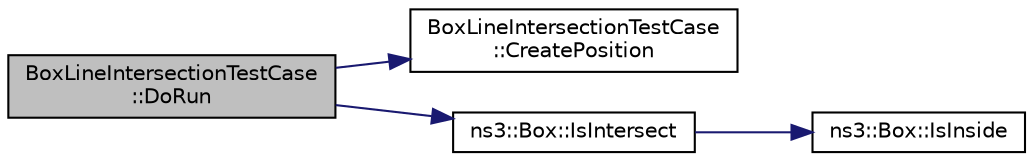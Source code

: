 digraph "BoxLineIntersectionTestCase::DoRun"
{
 // LATEX_PDF_SIZE
  edge [fontname="Helvetica",fontsize="10",labelfontname="Helvetica",labelfontsize="10"];
  node [fontname="Helvetica",fontsize="10",shape=record];
  rankdir="LR";
  Node1 [label="BoxLineIntersectionTestCase\l::DoRun",height=0.2,width=0.4,color="black", fillcolor="grey75", style="filled", fontcolor="black",tooltip="Setup the simulation according to the configuration set by the class constructor, run it,..."];
  Node1 -> Node2 [color="midnightblue",fontsize="10",style="solid",fontname="Helvetica"];
  Node2 [label="BoxLineIntersectionTestCase\l::CreatePosition",height=0.2,width=0.4,color="black", fillcolor="white", style="filled",URL="$class_box_line_intersection_test_case.html#ab3154e472056096b1261465bbb4ced02",tooltip="Create the position as per the given index."];
  Node1 -> Node3 [color="midnightblue",fontsize="10",style="solid",fontname="Helvetica"];
  Node3 [label="ns3::Box::IsIntersect",height=0.2,width=0.4,color="black", fillcolor="white", style="filled",URL="$classns3_1_1_box.html#a9f1d0fb7e03da61916c46ec2c6bc2aa8",tooltip="Checks if a line-segment between position l1 and position l2 intersects a box."];
  Node3 -> Node4 [color="midnightblue",fontsize="10",style="solid",fontname="Helvetica"];
  Node4 [label="ns3::Box::IsInside",height=0.2,width=0.4,color="black", fillcolor="white", style="filled",URL="$classns3_1_1_box.html#a1a67446b6da5eaba91652d1387461564",tooltip=" "];
}
